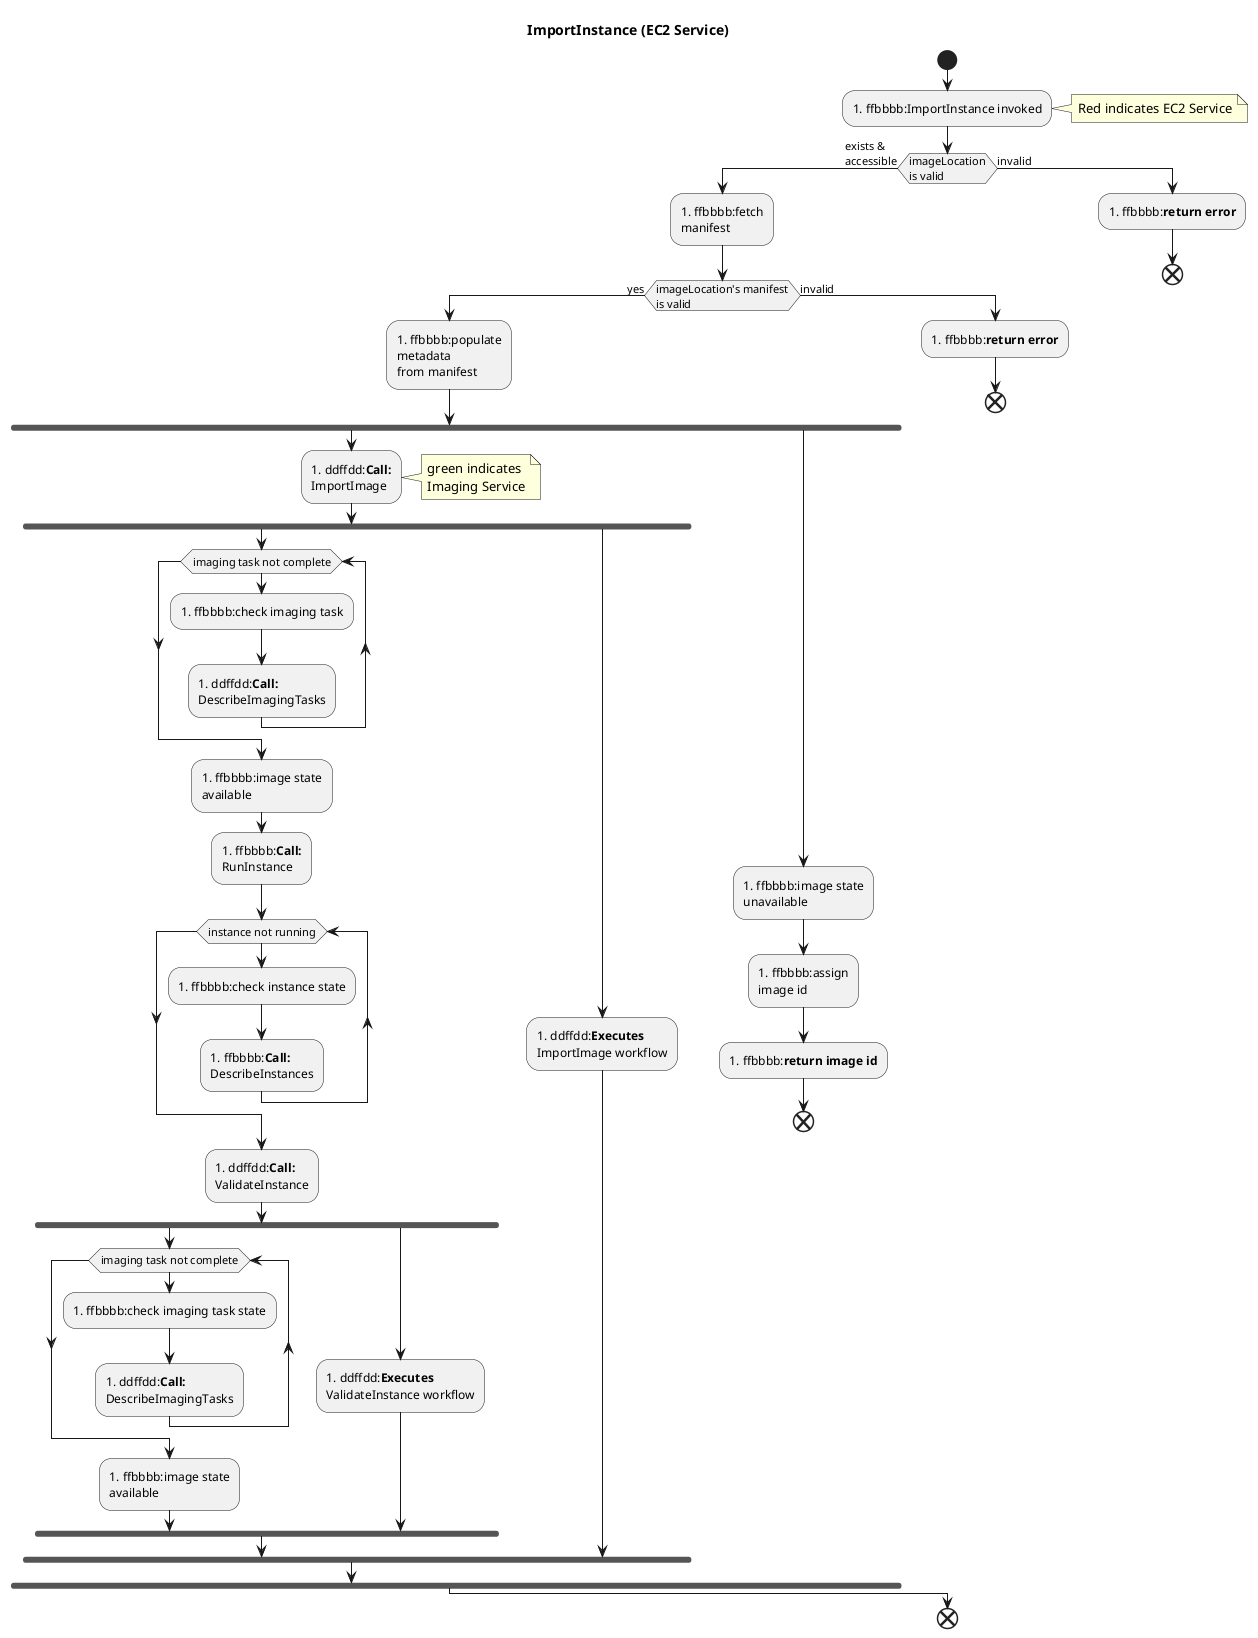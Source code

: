 @startuml
title ImportInstance (EC2 Service)

start
:#ffbbbb:ImportInstance invoked;
note right: Red indicates EC2 Service
if (imageLocation\nis valid) then (exists &\naccessible)
  :#ffbbbb:fetch\nmanifest;
  if (imageLocation's manifest\nis valid) then (yes)
    :#ffbbbb:populate\nmetadata\nfrom manifest;
    fork
      :#ddffdd:<b>Call:</b>\nImportImage;
      note right: green indicates\nImaging Service
      fork
        ''
        '' Wait for the imaging task to complete
        ''
        while (imaging task not complete)
          :#ffbbbb:check imaging task;
          :#ddffdd:<b>Call:</b>\nDescribeImagingTasks;
        endwhile
        :#ffbbbb:image state\navailable;
        ''
        '' Run the instance
        ''
        :#ffbbbb:<b>Call:</b>\nRunInstance;
        while (instance not running)
          :#ffbbbb:check instance state;
          :#ffbbbb:<b>Call:</b>\nDescribeInstances;
        endwhile

        :#ddffdd:<b>Call:</b>\nValidateInstance;
        fork
          while (imaging task not complete)
            :#ffbbbb:check imaging task state;
            :#ddffdd:<b>Call:</b>\nDescribeImagingTasks;
          endwhile
          :#ffbbbb:image state\navailable;
        fork again
          :#ddffdd:<b>Executes</b>\nValidateInstance workflow;
        endfork
      fork again
        :#ddffdd:<b>Executes</b>\nImportImage workflow;
      endfork
    fork again
      :#ffbbbb:image state\nunavailable;
      :#ffbbbb:assign\nimage id;
      :#ffbbbb:<b>return image id</b>;
      end
    endfork
  else (invalid)
    :#ffbbbb:<b>return error</b>;
    end
  endif
else (invalid)
  :#ffbbbb:<b>return error</b>;
  end
endif
end
@enduml